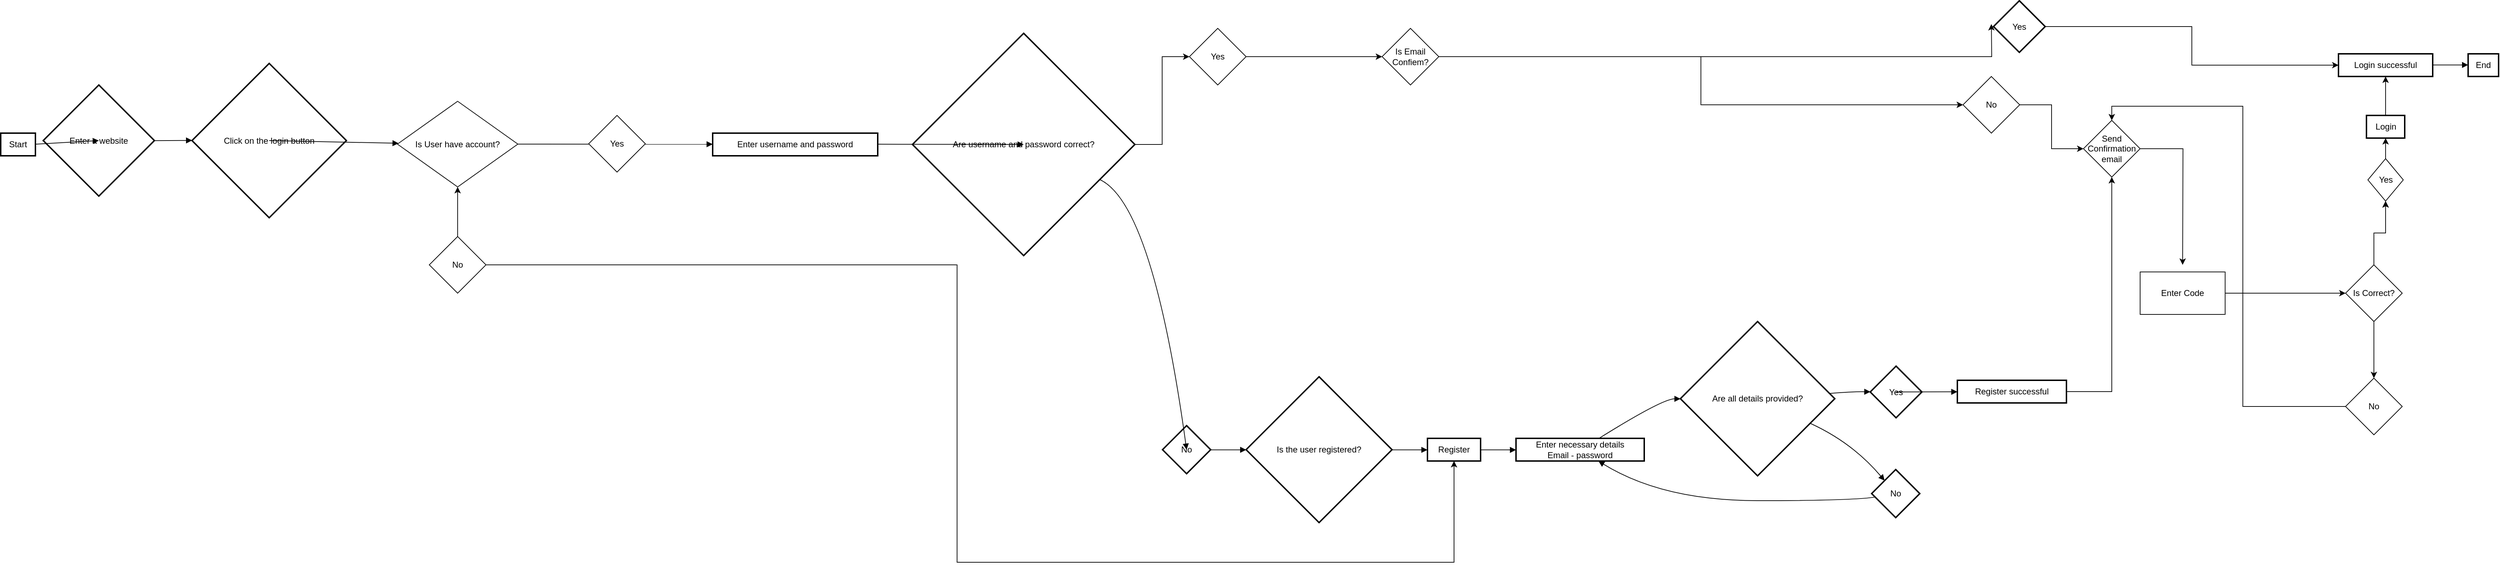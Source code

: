 <mxfile version="22.1.11" type="github">
  <diagram name="Page-1" id="RCzVIw21s0QxX4_HmofW">
    <mxGraphModel dx="1997" dy="617" grid="1" gridSize="10" guides="1" tooltips="1" connect="1" arrows="1" fold="1" page="1" pageScale="1" pageWidth="850" pageHeight="1100" math="0" shadow="0">
      <root>
        <mxCell id="0" />
        <mxCell id="1" parent="0" />
        <mxCell id="2" value="Start" style="whiteSpace=wrap;strokeWidth=2;" parent="1" vertex="1">
          <mxGeometry x="-430" y="254" width="49" height="32" as="geometry" />
        </mxCell>
        <mxCell id="3" value="Enter a website" style="rhombus;strokeWidth=2;whiteSpace=wrap;" parent="1" vertex="1">
          <mxGeometry x="-370" y="186" width="157" height="157" as="geometry" />
        </mxCell>
        <mxCell id="4" value="Click on the login button" style="rhombus;strokeWidth=2;whiteSpace=wrap;" parent="1" vertex="1">
          <mxGeometry x="-160" y="155.5" width="218" height="218" as="geometry" />
        </mxCell>
        <mxCell id="5" value="Enter username and password" style="whiteSpace=wrap;strokeWidth=2;" parent="1" vertex="1">
          <mxGeometry x="575" y="254" width="233" height="32" as="geometry" />
        </mxCell>
        <mxCell id="Xof1CyFzRAlIr6X4M1OH-53" style="edgeStyle=orthogonalEdgeStyle;rounded=0;orthogonalLoop=1;jettySize=auto;html=1;exitX=1;exitY=0.5;exitDx=0;exitDy=0;" edge="1" parent="1" source="6" target="Xof1CyFzRAlIr6X4M1OH-52">
          <mxGeometry relative="1" as="geometry" />
        </mxCell>
        <mxCell id="6" value="Are username and password correct?" style="rhombus;strokeWidth=2;whiteSpace=wrap;" parent="1" vertex="1">
          <mxGeometry x="857" y="113" width="314" height="314" as="geometry" />
        </mxCell>
        <mxCell id="Xof1CyFzRAlIr6X4M1OH-48" style="edgeStyle=orthogonalEdgeStyle;rounded=0;orthogonalLoop=1;jettySize=auto;html=1;entryX=0;entryY=0.5;entryDx=0;entryDy=0;" edge="1" parent="1" source="7" target="9">
          <mxGeometry relative="1" as="geometry">
            <mxPoint x="2820" y="170" as="targetPoint" />
          </mxGeometry>
        </mxCell>
        <mxCell id="7" value="Yes" style="rhombus;strokeWidth=2;whiteSpace=wrap;" parent="1" vertex="1">
          <mxGeometry x="2383" y="67" width="73" height="73" as="geometry" />
        </mxCell>
        <mxCell id="9" value="Login successful" style="whiteSpace=wrap;strokeWidth=2;" parent="1" vertex="1">
          <mxGeometry x="2870" y="142" width="133" height="32" as="geometry" />
        </mxCell>
        <mxCell id="10" value="End" style="whiteSpace=wrap;strokeWidth=2;" parent="1" vertex="1">
          <mxGeometry x="3053" y="142" width="43" height="32" as="geometry" />
        </mxCell>
        <mxCell id="11" value="No" style="rhombus;strokeWidth=2;whiteSpace=wrap;" parent="1" vertex="1">
          <mxGeometry x="1210" y="667" width="68" height="68" as="geometry" />
        </mxCell>
        <mxCell id="12" value="Is the user registered?" style="rhombus;strokeWidth=2;whiteSpace=wrap;" parent="1" vertex="1">
          <mxGeometry x="1328" y="598" width="206" height="206" as="geometry" />
        </mxCell>
        <mxCell id="13" value="Register" style="whiteSpace=wrap;strokeWidth=2;" parent="1" vertex="1">
          <mxGeometry x="1584" y="685" width="75" height="32" as="geometry" />
        </mxCell>
        <mxCell id="14" value="Enter necessary details&#xa;Email - password" style="whiteSpace=wrap;strokeWidth=2;" parent="1" vertex="1">
          <mxGeometry x="1709" y="685" width="181" height="32" as="geometry" />
        </mxCell>
        <mxCell id="15" value="Are all details provided?" style="rhombus;strokeWidth=2;whiteSpace=wrap;" parent="1" vertex="1">
          <mxGeometry x="1941" y="520" width="218" height="218" as="geometry" />
        </mxCell>
        <mxCell id="16" value="Yes" style="rhombus;strokeWidth=2;whiteSpace=wrap;" parent="1" vertex="1">
          <mxGeometry x="2209" y="583" width="73" height="73" as="geometry" />
        </mxCell>
        <mxCell id="Xof1CyFzRAlIr6X4M1OH-51" style="edgeStyle=orthogonalEdgeStyle;rounded=0;orthogonalLoop=1;jettySize=auto;html=1;entryX=0.5;entryY=1;entryDx=0;entryDy=0;" edge="1" parent="1" source="17" target="Xof1CyFzRAlIr6X4M1OH-49">
          <mxGeometry relative="1" as="geometry" />
        </mxCell>
        <mxCell id="17" value="Register successful" style="whiteSpace=wrap;strokeWidth=2;" parent="1" vertex="1">
          <mxGeometry x="2332" y="603" width="154" height="32" as="geometry" />
        </mxCell>
        <mxCell id="Xof1CyFzRAlIr6X4M1OH-68" value="" style="edgeStyle=orthogonalEdgeStyle;rounded=0;orthogonalLoop=1;jettySize=auto;html=1;" edge="1" parent="1" source="18" target="9">
          <mxGeometry relative="1" as="geometry" />
        </mxCell>
        <mxCell id="18" value="Login" style="whiteSpace=wrap;strokeWidth=2;" parent="1" vertex="1">
          <mxGeometry x="2909.5" y="229" width="54" height="32" as="geometry" />
        </mxCell>
        <mxCell id="19" value="No" style="rhombus;strokeWidth=2;whiteSpace=wrap;" parent="1" vertex="1">
          <mxGeometry x="2211" y="729" width="68" height="68" as="geometry" />
        </mxCell>
        <mxCell id="20" value="" style="curved=1;startArrow=none;endArrow=block;exitX=1.007;exitY=0.49;entryX=0.002;entryY=0.501;" parent="1" source="2" target="3" edge="1">
          <mxGeometry relative="1" as="geometry">
            <Array as="points" />
          </mxGeometry>
        </mxCell>
        <mxCell id="21" value="" style="curved=1;startArrow=none;endArrow=block;exitX=1.005;exitY=0.501;entryX=-0.001;entryY=0.499;" parent="1" source="3" target="4" edge="1">
          <mxGeometry relative="1" as="geometry">
            <Array as="points" />
          </mxGeometry>
        </mxCell>
        <mxCell id="22" value="" style="curved=1;startArrow=none;endArrow=block;exitX=0.998;exitY=0.499;entryX=-0.002;entryY=0.49;" parent="1" source="Xof1CyFzRAlIr6X4M1OH-41" target="5" edge="1">
          <mxGeometry relative="1" as="geometry">
            <Array as="points" />
          </mxGeometry>
        </mxCell>
        <mxCell id="23" value="" style="curved=1;startArrow=none;endArrow=block;exitX=0.997;exitY=0.49;entryX=0.001;entryY=0.499;" parent="1" source="5" target="6" edge="1">
          <mxGeometry relative="1" as="geometry">
            <Array as="points" />
          </mxGeometry>
        </mxCell>
        <mxCell id="27" value="" style="curved=1;startArrow=none;endArrow=block;exitX=1.0;exitY=0.491;entryX=0.0;entryY=0.491;" parent="1" source="9" target="10" edge="1">
          <mxGeometry relative="1" as="geometry">
            <Array as="points" />
          </mxGeometry>
        </mxCell>
        <mxCell id="28" value="" style="curved=1;startArrow=none;endArrow=block;exitX=1.001;exitY=0.731;entryX=0.005;entryY=0.504;" parent="1" source="6" target="11" edge="1">
          <mxGeometry relative="1" as="geometry">
            <Array as="points">
              <mxPoint x="1196" y="354" />
            </Array>
          </mxGeometry>
        </mxCell>
        <mxCell id="29" value="" style="curved=1;startArrow=none;endArrow=block;exitX=0.998;exitY=0.504;entryX=-0.001;entryY=0.501;" parent="1" source="11" target="12" edge="1">
          <mxGeometry relative="1" as="geometry">
            <Array as="points" />
          </mxGeometry>
        </mxCell>
        <mxCell id="30" value="" style="curved=1;startArrow=none;endArrow=block;exitX=1.001;exitY=0.501;entryX=0.002;entryY=0.508;" parent="1" source="12" target="13" edge="1">
          <mxGeometry relative="1" as="geometry">
            <Array as="points" />
          </mxGeometry>
        </mxCell>
        <mxCell id="31" value="" style="curved=1;startArrow=none;endArrow=block;exitX=1.006;exitY=0.508;entryX=0.002;entryY=0.508;" parent="1" source="13" target="14" edge="1">
          <mxGeometry relative="1" as="geometry">
            <Array as="points" />
          </mxGeometry>
        </mxCell>
        <mxCell id="32" value="" style="curved=1;startArrow=none;endArrow=block;exitX=0.645;exitY=0.008;entryX=-0.001;entryY=0.501;" parent="1" source="14" target="15" edge="1">
          <mxGeometry relative="1" as="geometry">
            <Array as="points">
              <mxPoint x="1916" y="629" />
            </Array>
          </mxGeometry>
        </mxCell>
        <mxCell id="33" value="" style="curved=1;startArrow=none;endArrow=block;exitX=0.998;exitY=0.464;entryX=-0.006;entryY=0.497;" parent="1" source="15" target="16" edge="1">
          <mxGeometry relative="1" as="geometry">
            <Array as="points">
              <mxPoint x="2184" y="619" />
            </Array>
          </mxGeometry>
        </mxCell>
        <mxCell id="34" value="" style="curved=1;startArrow=none;endArrow=block;exitX=0.996;exitY=0.497;entryX=-0.002;entryY=0.509;" parent="1" source="16" target="17" edge="1">
          <mxGeometry relative="1" as="geometry">
            <Array as="points" />
          </mxGeometry>
        </mxCell>
        <mxCell id="37" value="" style="curved=1;startArrow=none;endArrow=block;exitX=0.998;exitY=0.733;entryX=0.077;entryY=0.007;" parent="1" source="15" target="19" edge="1">
          <mxGeometry relative="1" as="geometry">
            <Array as="points">
              <mxPoint x="2184" y="691" />
            </Array>
          </mxGeometry>
        </mxCell>
        <mxCell id="38" value="" style="curved=1;startArrow=none;endArrow=block;exitX=0.005;exitY=0.584;entryX=0.645;entryY=1.008;" parent="1" source="19" target="14" edge="1">
          <mxGeometry relative="1" as="geometry">
            <Array as="points">
              <mxPoint x="2184" y="773" />
              <mxPoint x="1916" y="773" />
            </Array>
          </mxGeometry>
        </mxCell>
        <mxCell id="Xof1CyFzRAlIr6X4M1OH-42" value="" style="curved=1;startArrow=none;endArrow=block;exitX=0.998;exitY=0.499;entryX=-0.002;entryY=0.49;" edge="1" parent="1" source="4" target="Xof1CyFzRAlIr6X4M1OH-41">
          <mxGeometry relative="1" as="geometry">
            <Array as="points" />
            <mxPoint x="229" y="270" as="sourcePoint" />
            <mxPoint x="575" y="270" as="targetPoint" />
          </mxGeometry>
        </mxCell>
        <mxCell id="Xof1CyFzRAlIr6X4M1OH-41" value="Is User have account?" style="rhombus;whiteSpace=wrap;html=1;" vertex="1" parent="1">
          <mxGeometry x="130" y="209" width="170" height="121" as="geometry" />
        </mxCell>
        <mxCell id="Xof1CyFzRAlIr6X4M1OH-43" value="Yes" style="rhombus;whiteSpace=wrap;html=1;" vertex="1" parent="1">
          <mxGeometry x="400" y="229" width="80" height="80" as="geometry" />
        </mxCell>
        <mxCell id="Xof1CyFzRAlIr6X4M1OH-45" value="" style="edgeStyle=orthogonalEdgeStyle;rounded=0;orthogonalLoop=1;jettySize=auto;html=1;" edge="1" parent="1" source="Xof1CyFzRAlIr6X4M1OH-44" target="Xof1CyFzRAlIr6X4M1OH-41">
          <mxGeometry relative="1" as="geometry" />
        </mxCell>
        <mxCell id="Xof1CyFzRAlIr6X4M1OH-47" style="edgeStyle=orthogonalEdgeStyle;rounded=0;orthogonalLoop=1;jettySize=auto;html=1;entryX=0.5;entryY=1;entryDx=0;entryDy=0;" edge="1" parent="1" source="Xof1CyFzRAlIr6X4M1OH-44" target="13">
          <mxGeometry relative="1" as="geometry">
            <mxPoint x="1320" y="540" as="targetPoint" />
            <Array as="points">
              <mxPoint x="920" y="440" />
              <mxPoint x="920" y="860" />
              <mxPoint x="1622" y="860" />
            </Array>
          </mxGeometry>
        </mxCell>
        <mxCell id="Xof1CyFzRAlIr6X4M1OH-44" value="No" style="rhombus;whiteSpace=wrap;html=1;" vertex="1" parent="1">
          <mxGeometry x="175" y="400" width="80" height="80" as="geometry" />
        </mxCell>
        <mxCell id="Xof1CyFzRAlIr6X4M1OH-75" style="edgeStyle=orthogonalEdgeStyle;rounded=0;orthogonalLoop=1;jettySize=auto;html=1;" edge="1" parent="1" source="Xof1CyFzRAlIr6X4M1OH-49">
          <mxGeometry relative="1" as="geometry">
            <mxPoint x="2650" y="440" as="targetPoint" />
          </mxGeometry>
        </mxCell>
        <mxCell id="Xof1CyFzRAlIr6X4M1OH-49" value="Send Confirmation&lt;br&gt;email" style="rhombus;whiteSpace=wrap;html=1;" vertex="1" parent="1">
          <mxGeometry x="2510" y="236" width="80" height="80" as="geometry" />
        </mxCell>
        <mxCell id="Xof1CyFzRAlIr6X4M1OH-54" style="edgeStyle=orthogonalEdgeStyle;rounded=0;orthogonalLoop=1;jettySize=auto;html=1;exitX=1;exitY=0.5;exitDx=0;exitDy=0;" edge="1" parent="1" source="Xof1CyFzRAlIr6X4M1OH-55">
          <mxGeometry relative="1" as="geometry">
            <mxPoint x="2380" y="100" as="targetPoint" />
          </mxGeometry>
        </mxCell>
        <mxCell id="Xof1CyFzRAlIr6X4M1OH-52" value="Yes" style="rhombus;whiteSpace=wrap;html=1;" vertex="1" parent="1">
          <mxGeometry x="1248" y="106" width="80" height="80" as="geometry" />
        </mxCell>
        <mxCell id="Xof1CyFzRAlIr6X4M1OH-56" value="" style="edgeStyle=orthogonalEdgeStyle;rounded=0;orthogonalLoop=1;jettySize=auto;html=1;exitX=1;exitY=0.5;exitDx=0;exitDy=0;" edge="1" parent="1" source="Xof1CyFzRAlIr6X4M1OH-52" target="Xof1CyFzRAlIr6X4M1OH-55">
          <mxGeometry relative="1" as="geometry">
            <mxPoint x="2380" y="100" as="targetPoint" />
            <mxPoint x="1328" y="146" as="sourcePoint" />
          </mxGeometry>
        </mxCell>
        <mxCell id="Xof1CyFzRAlIr6X4M1OH-59" style="edgeStyle=orthogonalEdgeStyle;rounded=0;orthogonalLoop=1;jettySize=auto;html=1;entryX=0;entryY=0.5;entryDx=0;entryDy=0;" edge="1" parent="1" source="Xof1CyFzRAlIr6X4M1OH-55" target="Xof1CyFzRAlIr6X4M1OH-58">
          <mxGeometry relative="1" as="geometry" />
        </mxCell>
        <mxCell id="Xof1CyFzRAlIr6X4M1OH-55" value="Is Email&lt;br&gt;Confiem?" style="rhombus;whiteSpace=wrap;html=1;" vertex="1" parent="1">
          <mxGeometry x="1520" y="106" width="80" height="80" as="geometry" />
        </mxCell>
        <mxCell id="Xof1CyFzRAlIr6X4M1OH-60" style="edgeStyle=orthogonalEdgeStyle;rounded=0;orthogonalLoop=1;jettySize=auto;html=1;entryX=0;entryY=0.5;entryDx=0;entryDy=0;" edge="1" parent="1" source="Xof1CyFzRAlIr6X4M1OH-58" target="Xof1CyFzRAlIr6X4M1OH-49">
          <mxGeometry relative="1" as="geometry" />
        </mxCell>
        <mxCell id="Xof1CyFzRAlIr6X4M1OH-58" value="No" style="rhombus;whiteSpace=wrap;html=1;" vertex="1" parent="1">
          <mxGeometry x="2340" y="174" width="80" height="80" as="geometry" />
        </mxCell>
        <mxCell id="Xof1CyFzRAlIr6X4M1OH-64" value="" style="edgeStyle=orthogonalEdgeStyle;rounded=0;orthogonalLoop=1;jettySize=auto;html=1;" edge="1" parent="1" source="Xof1CyFzRAlIr6X4M1OH-61" target="Xof1CyFzRAlIr6X4M1OH-63">
          <mxGeometry relative="1" as="geometry" />
        </mxCell>
        <mxCell id="Xof1CyFzRAlIr6X4M1OH-61" value="Enter Code" style="rounded=0;whiteSpace=wrap;html=1;" vertex="1" parent="1">
          <mxGeometry x="2590" y="450" width="120" height="60" as="geometry" />
        </mxCell>
        <mxCell id="Xof1CyFzRAlIr6X4M1OH-66" value="" style="edgeStyle=orthogonalEdgeStyle;rounded=0;orthogonalLoop=1;jettySize=auto;html=1;" edge="1" parent="1" source="Xof1CyFzRAlIr6X4M1OH-63" target="Xof1CyFzRAlIr6X4M1OH-65">
          <mxGeometry relative="1" as="geometry" />
        </mxCell>
        <mxCell id="Xof1CyFzRAlIr6X4M1OH-69" value="" style="edgeStyle=orthogonalEdgeStyle;rounded=0;orthogonalLoop=1;jettySize=auto;html=1;" edge="1" parent="1" source="Xof1CyFzRAlIr6X4M1OH-63" target="Xof1CyFzRAlIr6X4M1OH-65">
          <mxGeometry relative="1" as="geometry" />
        </mxCell>
        <mxCell id="Xof1CyFzRAlIr6X4M1OH-70" value="" style="edgeStyle=orthogonalEdgeStyle;rounded=0;orthogonalLoop=1;jettySize=auto;html=1;" edge="1" parent="1" source="Xof1CyFzRAlIr6X4M1OH-63" target="Xof1CyFzRAlIr6X4M1OH-65">
          <mxGeometry relative="1" as="geometry" />
        </mxCell>
        <mxCell id="Xof1CyFzRAlIr6X4M1OH-72" value="" style="edgeStyle=orthogonalEdgeStyle;rounded=0;orthogonalLoop=1;jettySize=auto;html=1;" edge="1" parent="1" source="Xof1CyFzRAlIr6X4M1OH-63" target="Xof1CyFzRAlIr6X4M1OH-71">
          <mxGeometry relative="1" as="geometry" />
        </mxCell>
        <mxCell id="Xof1CyFzRAlIr6X4M1OH-63" value="Is Correct?" style="rhombus;whiteSpace=wrap;html=1;rounded=0;" vertex="1" parent="1">
          <mxGeometry x="2880" y="440" width="80" height="80" as="geometry" />
        </mxCell>
        <mxCell id="Xof1CyFzRAlIr6X4M1OH-67" value="" style="edgeStyle=orthogonalEdgeStyle;rounded=0;orthogonalLoop=1;jettySize=auto;html=1;" edge="1" parent="1" source="Xof1CyFzRAlIr6X4M1OH-65" target="18">
          <mxGeometry relative="1" as="geometry" />
        </mxCell>
        <mxCell id="Xof1CyFzRAlIr6X4M1OH-65" value="Yes" style="rhombus;whiteSpace=wrap;html=1;" vertex="1" parent="1">
          <mxGeometry x="2911.5" y="290" width="50" height="60" as="geometry" />
        </mxCell>
        <mxCell id="Xof1CyFzRAlIr6X4M1OH-76" style="edgeStyle=orthogonalEdgeStyle;rounded=0;orthogonalLoop=1;jettySize=auto;html=1;entryX=0.5;entryY=0;entryDx=0;entryDy=0;" edge="1" parent="1" source="Xof1CyFzRAlIr6X4M1OH-71" target="Xof1CyFzRAlIr6X4M1OH-49">
          <mxGeometry relative="1" as="geometry">
            <mxPoint x="2700" y="220" as="targetPoint" />
          </mxGeometry>
        </mxCell>
        <mxCell id="Xof1CyFzRAlIr6X4M1OH-71" value="No" style="rhombus;whiteSpace=wrap;html=1;rounded=0;" vertex="1" parent="1">
          <mxGeometry x="2880" y="600" width="80" height="80" as="geometry" />
        </mxCell>
      </root>
    </mxGraphModel>
  </diagram>
</mxfile>
